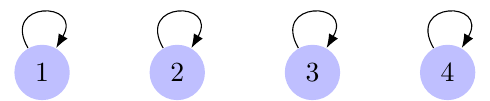 \documentclass[tikz]{standalone}
\usetikzlibrary{arrows,arrows.meta,positioning}
\tikzset{arrow/.style = {-{Latex[length=.5em]}}}
\begin{document}
\begin{tikzpicture}[
    every node/.style = {circle, fill=blue!25, minimum size = 2em}]
\node (1) at (0,0) {1};
\node (2) [right=of 1] {2};
\node (3) [right=of 2] {3};
\node (4) [right=of 3] {4};

\foreach \Source in {1,2,3,4}
    \draw[arrow] (\Source) .. controls +(120:3em) and +(60:3em) .. (\Source);
\end{tikzpicture}
\end{document}

